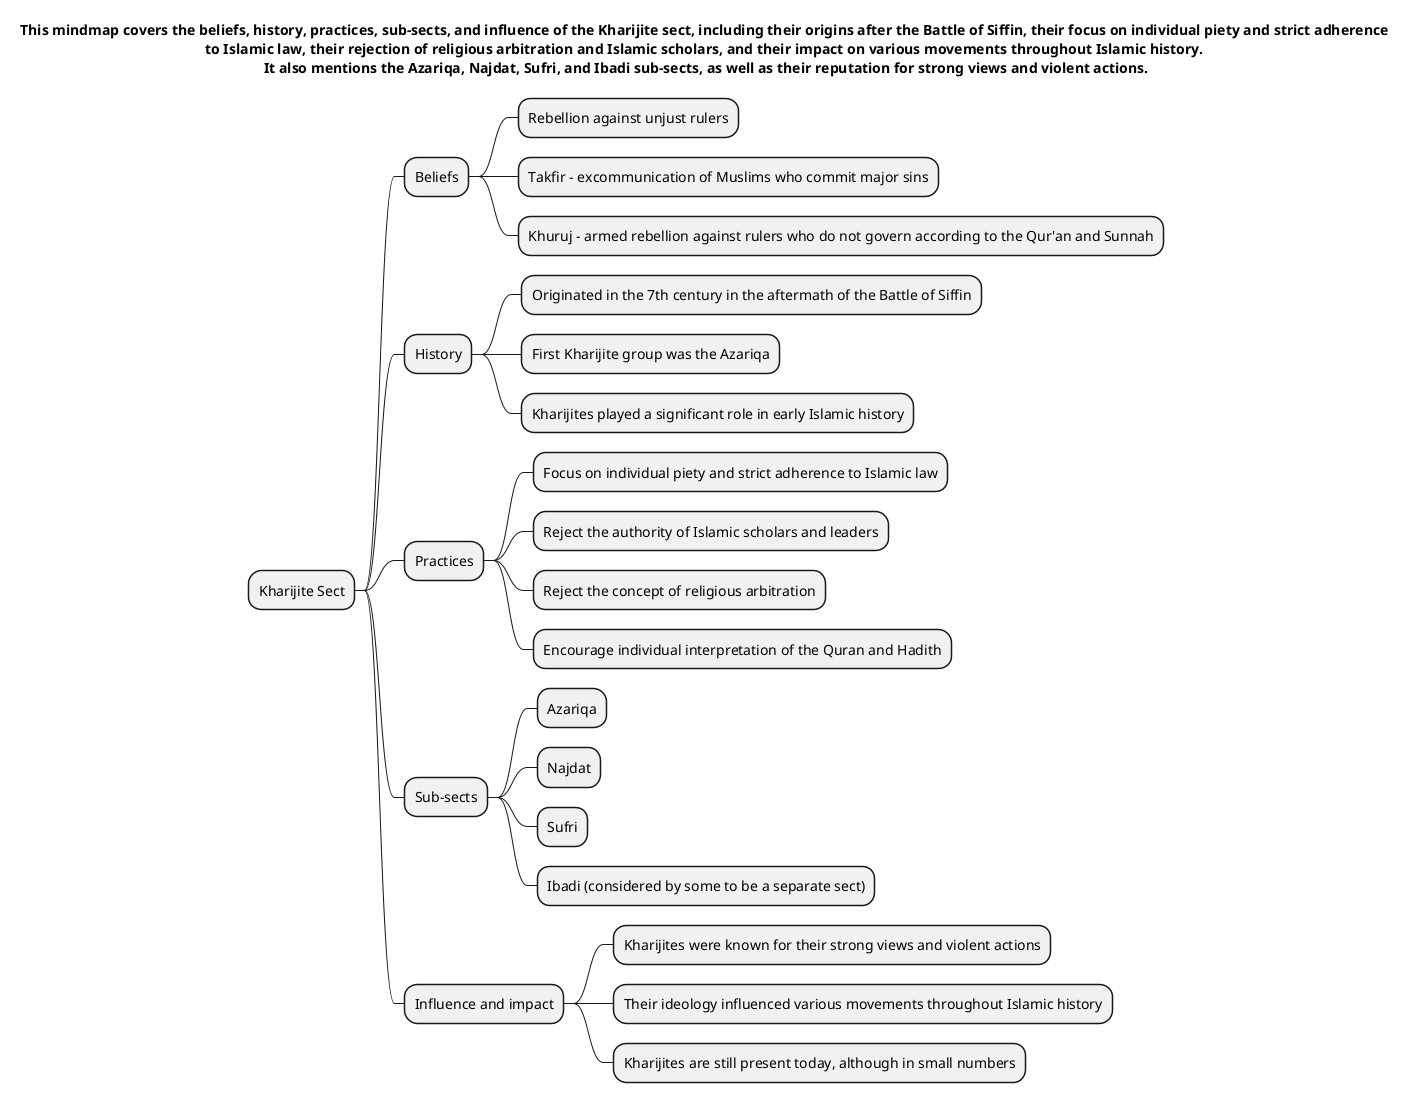 @startmindmap

title This mindmap covers the beliefs, history, practices, sub-sects, and influence of the Kharijite sect, including their origins after the Battle of Siffin, their focus on individual piety and strict adherence \nto Islamic law, their rejection of religious arbitration and Islamic scholars, and their impact on various movements throughout Islamic history. \nIt also mentions the Azariqa, Najdat, Sufri, and Ibadi sub-sects, as well as their reputation for strong views and violent actions.






* Kharijite Sect
** Beliefs
*** Rebellion against unjust rulers
*** Takfir - excommunication of Muslims who commit major sins
*** Khuruj - armed rebellion against rulers who do not govern according to the Qur'an and Sunnah
** History
*** Originated in the 7th century in the aftermath of the Battle of Siffin
*** First Kharijite group was the Azariqa
*** Kharijites played a significant role in early Islamic history
** Practices
*** Focus on individual piety and strict adherence to Islamic law
*** Reject the authority of Islamic scholars and leaders
*** Reject the concept of religious arbitration
*** Encourage individual interpretation of the Quran and Hadith
** Sub-sects
*** Azariqa
*** Najdat
*** Sufri
*** Ibadi (considered by some to be a separate sect)
** Influence and impact
*** Kharijites were known for their strong views and violent actions
*** Their ideology influenced various movements throughout Islamic history
*** Kharijites are still present today, although in small numbers
@endmindmap
